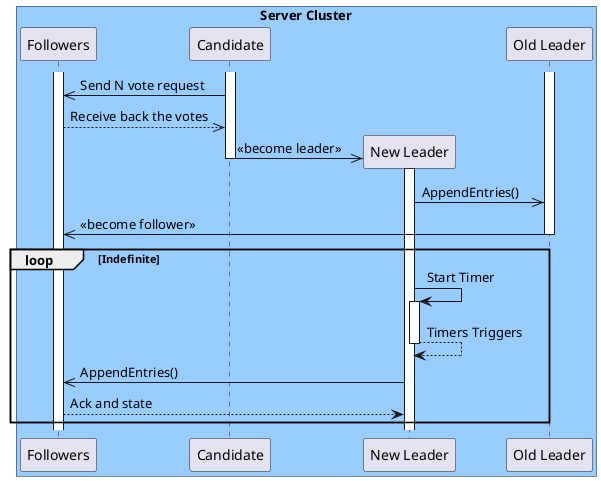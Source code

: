 @startuml
  box "Server Cluster" #99CCFF 
    participant "Followers" as Followers
    participant "Candidate" as Candidate
    participant "New Leader" as Leader
    participant "Old Leader" as OldLeader

  activate OldLeader
  activate Followers
  activate Candidate
  
  Candidate ->> Followers : Send N vote request
  Followers -->> Candidate : Receive back the votes
  
  Candidate ->> Leader ** : <<become leader>>
  activate Leader
  deactivate Candidate 
  Leader ->> OldLeader : AppendEntries()
  OldLeader ->> Followers: <<become follower>>
  deactivate OldLeader

  loop Indefinite
    Leader -> Leader ++ : Start Timer
    return Timers Triggers
    Leader ->> Followers : AppendEntries()
    Followers --> Leader : Ack and state
  end group
end box
@enduml